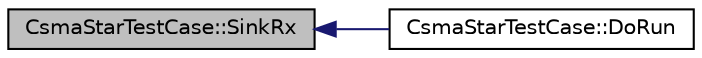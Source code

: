 digraph "CsmaStarTestCase::SinkRx"
{
  edge [fontname="Helvetica",fontsize="10",labelfontname="Helvetica",labelfontsize="10"];
  node [fontname="Helvetica",fontsize="10",shape=record];
  rankdir="LR";
  Node1 [label="CsmaStarTestCase::SinkRx",height=0.2,width=0.4,color="black", fillcolor="grey75", style="filled", fontcolor="black"];
  Node1 -> Node2 [dir="back",color="midnightblue",fontsize="10",style="solid"];
  Node2 [label="CsmaStarTestCase::DoRun",height=0.2,width=0.4,color="black", fillcolor="white", style="filled",URL="$dd/d89/classCsmaStarTestCase.html#ab2214447716ce03f34f02b9e9af477d5",tooltip="Implementation to actually run this TestCase. "];
}
